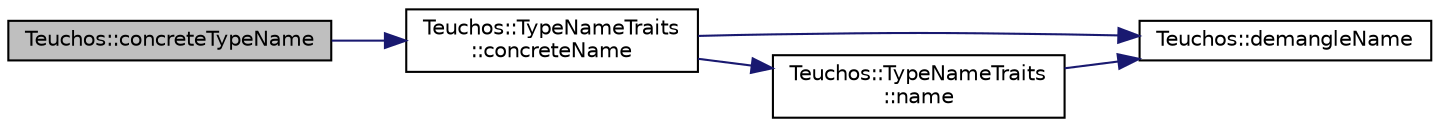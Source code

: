 digraph "Teuchos::concreteTypeName"
{
  edge [fontname="Helvetica",fontsize="10",labelfontname="Helvetica",labelfontsize="10"];
  node [fontname="Helvetica",fontsize="10",shape=record];
  rankdir="LR";
  Node526 [label="Teuchos::concreteTypeName",height=0.2,width=0.4,color="black", fillcolor="grey75", style="filled", fontcolor="black"];
  Node526 -> Node527 [color="midnightblue",fontsize="10",style="solid",fontname="Helvetica"];
  Node527 [label="Teuchos::TypeNameTraits\l::concreteName",height=0.2,width=0.4,color="black", fillcolor="white", style="filled",URL="$de/d50/class_teuchos_1_1_type_name_traits.html#a8511f0456c05a21ed85ced9c53eed969"];
  Node527 -> Node528 [color="midnightblue",fontsize="10",style="solid",fontname="Helvetica"];
  Node528 [label="Teuchos::demangleName",height=0.2,width=0.4,color="black", fillcolor="white", style="filled",URL="$d3/d74/namespace_teuchos.html#ab51ffd2f72e19eea6eb568cf76539e47",tooltip="Demangle a C++ name if valid. "];
  Node527 -> Node529 [color="midnightblue",fontsize="10",style="solid",fontname="Helvetica"];
  Node529 [label="Teuchos::TypeNameTraits\l::name",height=0.2,width=0.4,color="black", fillcolor="white", style="filled",URL="$de/d50/class_teuchos_1_1_type_name_traits.html#acd376f70f0fd37929269c42db3a0b641"];
  Node529 -> Node528 [color="midnightblue",fontsize="10",style="solid",fontname="Helvetica"];
}
